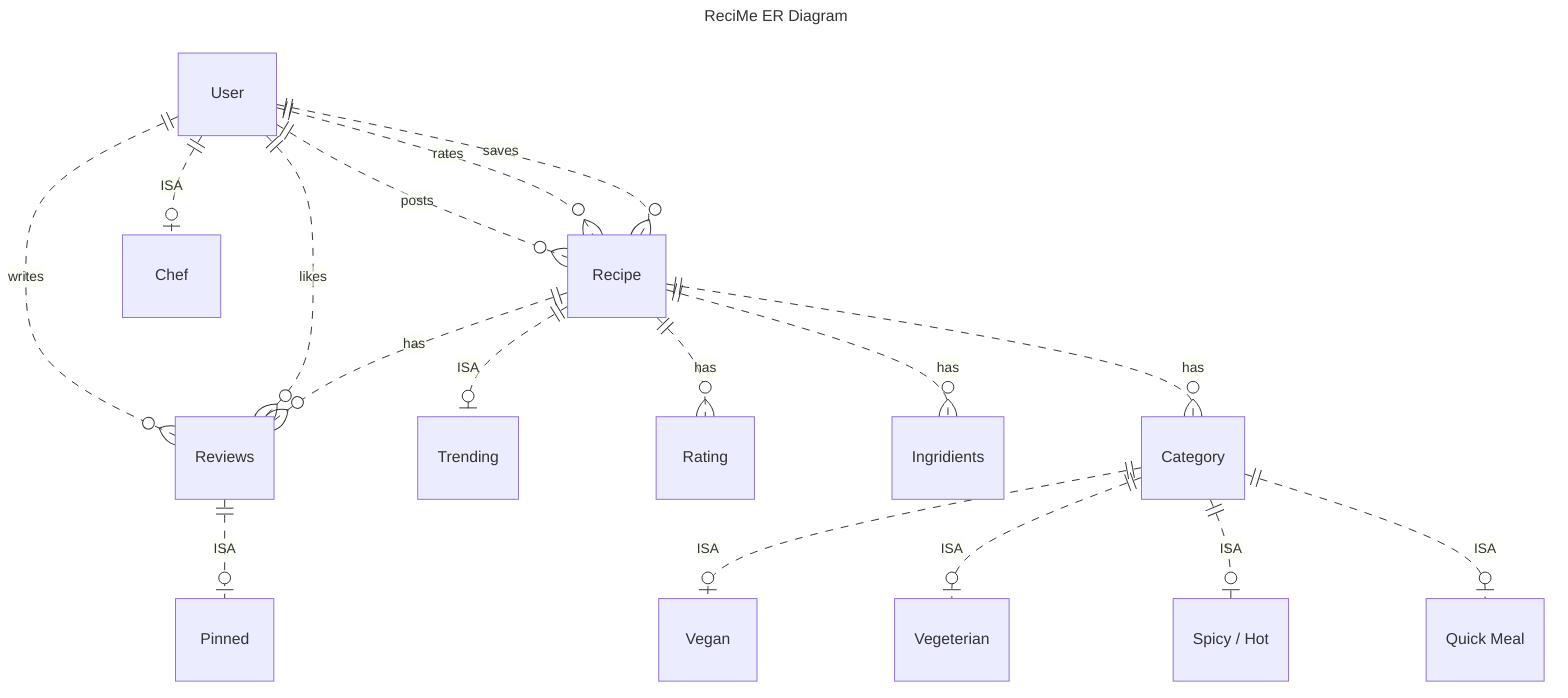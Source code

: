 ---
title: ReciMe ER Diagram
---
erDiagram
    User ||..o{ Recipe :posts
    User ||..o| Chef :ISA
    User ||..o{ Recipe :rates
    User ||..o{ Reviews :writes
    User ||..o{ Reviews :likes
    User ||..o{ Recipe : saves
    Recipe ||..o| Trending :ISA
    Recipe ||..o{ Reviews :has
    Recipe ||..o{ Rating :has
    Recipe||..o{ Ingridients :has
    Recipe ||..o{ Category :has
    Category ||..o| Vegan :ISA
    Category ||..o| Vegeterian :ISA
    Category ||..o| "Spicy / Hot" :ISA    
    Category ||..o| "Quick Meal" :ISA   
    Reviews ||..o| Pinned :ISA